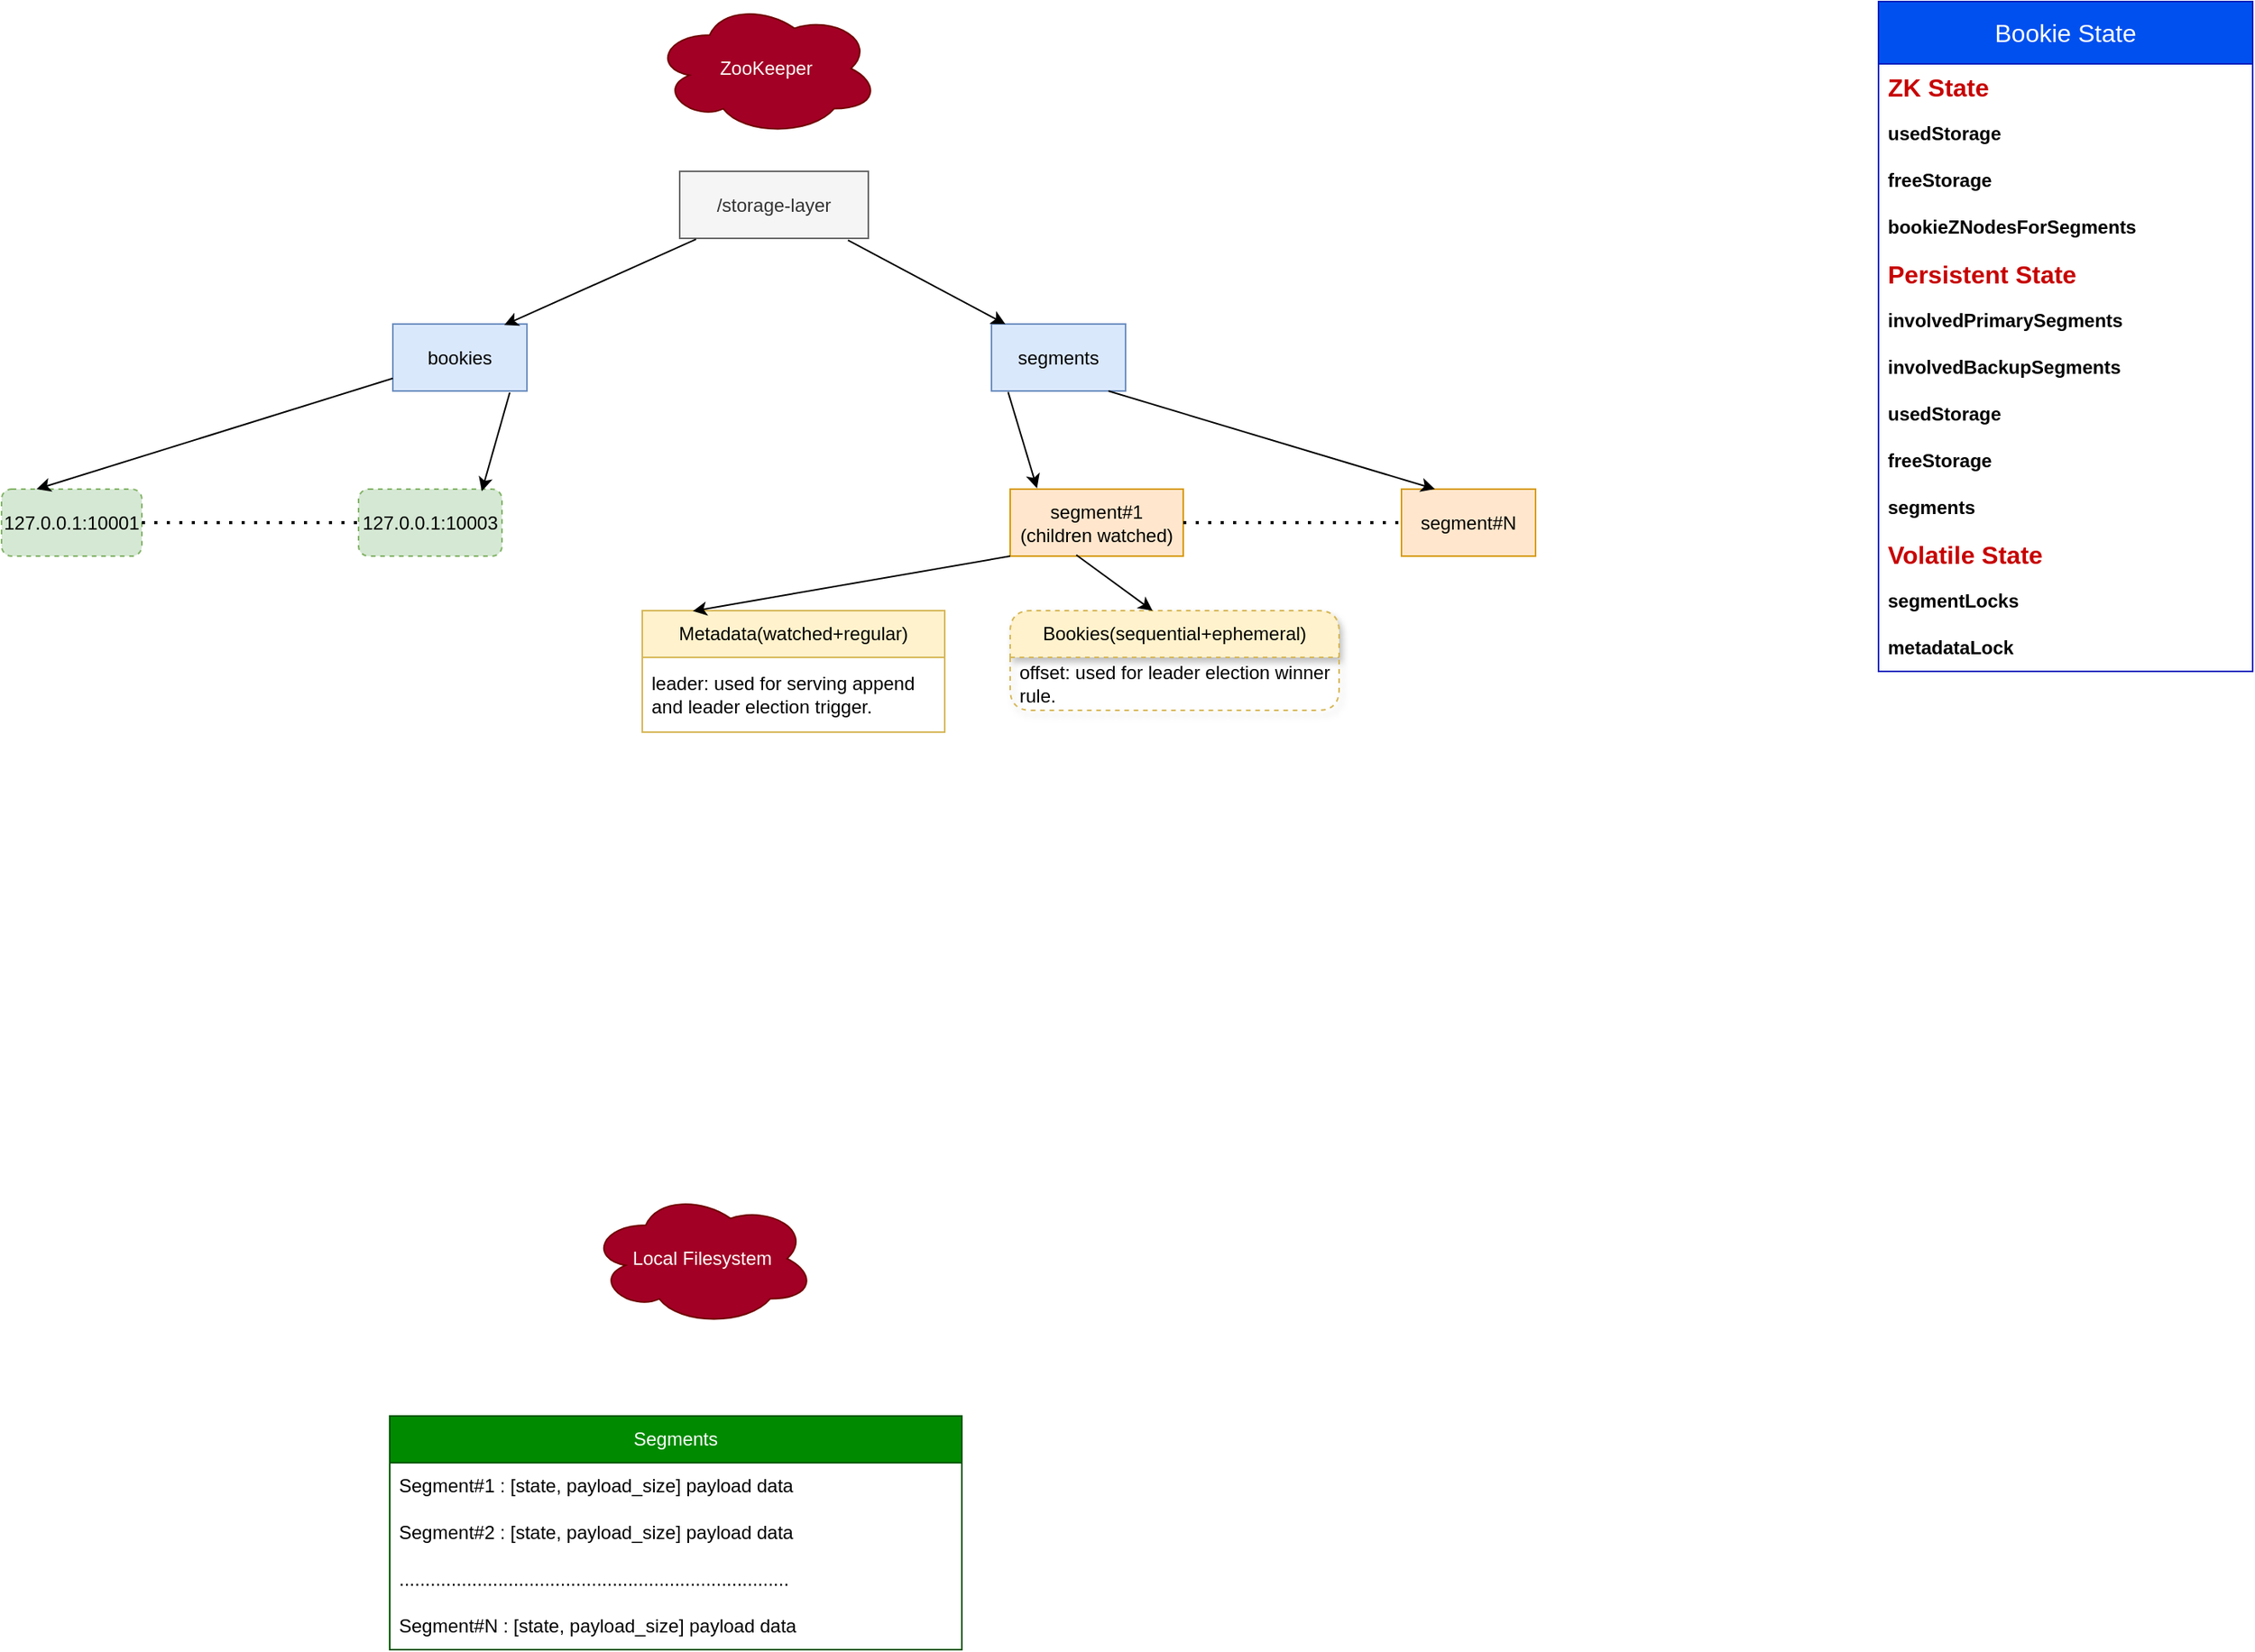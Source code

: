<mxfile version="22.1.18" type="device" pages="4">
  <diagram name="Data model" id="uVFDdQr_WbjRN2Vgt4Rq">
    <mxGraphModel dx="1221" dy="1698" grid="0" gridSize="10" guides="1" tooltips="1" connect="1" arrows="1" fold="1" page="1" pageScale="1" pageWidth="1169" pageHeight="827" math="0" shadow="0">
      <root>
        <mxCell id="0" />
        <mxCell id="1" parent="0" />
        <mxCell id="9KqP5izkzICnF01OYOkt-88" value="ZooKeeper" style="ellipse;shape=cloud;whiteSpace=wrap;html=1;fillColor=#a20025;fontColor=#ffffff;strokeColor=#6F0000;" parent="1" vertex="1">
          <mxGeometry x="498" y="-751" width="145" height="86" as="geometry" />
        </mxCell>
        <mxCell id="9KqP5izkzICnF01OYOkt-89" value="/storage-layer" style="rounded=0;whiteSpace=wrap;html=1;fillColor=#f5f5f5;fontColor=#333333;strokeColor=#666666;" parent="1" vertex="1">
          <mxGeometry x="515" y="-642" width="121" height="43" as="geometry" />
        </mxCell>
        <mxCell id="9KqP5izkzICnF01OYOkt-90" value="bookies" style="rounded=0;whiteSpace=wrap;html=1;fillColor=#dae8fc;strokeColor=#6c8ebf;" parent="1" vertex="1">
          <mxGeometry x="331" y="-544" width="86" height="43" as="geometry" />
        </mxCell>
        <mxCell id="9KqP5izkzICnF01OYOkt-91" value="segments" style="rounded=0;whiteSpace=wrap;html=1;fillColor=#dae8fc;strokeColor=#6c8ebf;" parent="1" vertex="1">
          <mxGeometry x="715" y="-544" width="86" height="43" as="geometry" />
        </mxCell>
        <mxCell id="9KqP5izkzICnF01OYOkt-92" value="" style="endArrow=classic;html=1;rounded=0;entryX=0.831;entryY=0.016;entryDx=0;entryDy=0;entryPerimeter=0;exitX=0.087;exitY=1.014;exitDx=0;exitDy=0;exitPerimeter=0;" parent="1" source="9KqP5izkzICnF01OYOkt-89" target="9KqP5izkzICnF01OYOkt-90" edge="1">
          <mxGeometry width="50" height="50" relative="1" as="geometry">
            <mxPoint x="523" y="-597" as="sourcePoint" />
            <mxPoint x="573" y="-647" as="targetPoint" />
          </mxGeometry>
        </mxCell>
        <mxCell id="9KqP5izkzICnF01OYOkt-93" value="" style="endArrow=classic;html=1;rounded=0;exitX=0.892;exitY=1.028;exitDx=0;exitDy=0;exitPerimeter=0;entryX=0.104;entryY=0.002;entryDx=0;entryDy=0;entryPerimeter=0;" parent="1" source="9KqP5izkzICnF01OYOkt-89" target="9KqP5izkzICnF01OYOkt-91" edge="1">
          <mxGeometry width="50" height="50" relative="1" as="geometry">
            <mxPoint x="594" y="-556" as="sourcePoint" />
            <mxPoint x="644" y="-606" as="targetPoint" />
          </mxGeometry>
        </mxCell>
        <mxCell id="9KqP5izkzICnF01OYOkt-94" value="127.0.0.1:10001" style="rounded=1;whiteSpace=wrap;html=1;fillColor=#d5e8d4;strokeColor=#82b366;dashed=1;" parent="1" vertex="1">
          <mxGeometry x="80" y="-438" width="90" height="43" as="geometry" />
        </mxCell>
        <mxCell id="9KqP5izkzICnF01OYOkt-95" value="" style="endArrow=classic;html=1;rounded=0;entryX=0.25;entryY=0;entryDx=0;entryDy=0;" parent="1" source="9KqP5izkzICnF01OYOkt-90" target="9KqP5izkzICnF01OYOkt-94" edge="1">
          <mxGeometry width="50" height="50" relative="1" as="geometry">
            <mxPoint x="350" y="-499" as="sourcePoint" />
            <mxPoint x="400" y="-549" as="targetPoint" />
          </mxGeometry>
        </mxCell>
        <mxCell id="9KqP5izkzICnF01OYOkt-96" value="127.0.0.1:10003" style="rounded=1;whiteSpace=wrap;html=1;fillColor=#d5e8d4;strokeColor=#82b366;dashed=1;" parent="1" vertex="1">
          <mxGeometry x="309" y="-438" width="92" height="43" as="geometry" />
        </mxCell>
        <mxCell id="9KqP5izkzICnF01OYOkt-97" value="" style="endArrow=classic;html=1;rounded=0;entryX=0.859;entryY=0.031;entryDx=0;entryDy=0;entryPerimeter=0;exitX=0.872;exitY=1.023;exitDx=0;exitDy=0;exitPerimeter=0;" parent="1" source="9KqP5izkzICnF01OYOkt-90" target="9KqP5izkzICnF01OYOkt-96" edge="1">
          <mxGeometry width="50" height="50" relative="1" as="geometry">
            <mxPoint x="427" y="-494" as="sourcePoint" />
            <mxPoint x="477" y="-544" as="targetPoint" />
          </mxGeometry>
        </mxCell>
        <mxCell id="9KqP5izkzICnF01OYOkt-98" value="" style="endArrow=none;dashed=1;html=1;dashPattern=1 3;strokeWidth=2;rounded=0;entryX=0;entryY=0.5;entryDx=0;entryDy=0;exitX=1;exitY=0.5;exitDx=0;exitDy=0;" parent="1" source="9KqP5izkzICnF01OYOkt-94" target="9KqP5izkzICnF01OYOkt-96" edge="1">
          <mxGeometry width="50" height="50" relative="1" as="geometry">
            <mxPoint x="313" y="-422" as="sourcePoint" />
            <mxPoint x="334" y="-466" as="targetPoint" />
          </mxGeometry>
        </mxCell>
        <mxCell id="oNZXzhCJWAnrHKQniJvi-1" value="segment#1&lt;br&gt;(children watched)" style="rounded=0;whiteSpace=wrap;html=1;fillColor=#ffe6cc;strokeColor=#d79b00;" parent="1" vertex="1">
          <mxGeometry x="727" y="-438" width="111" height="43" as="geometry" />
        </mxCell>
        <mxCell id="oNZXzhCJWAnrHKQniJvi-2" value="" style="endArrow=classic;html=1;rounded=0;entryX=0.155;entryY=-0.013;entryDx=0;entryDy=0;entryPerimeter=0;exitX=0.124;exitY=1.016;exitDx=0;exitDy=0;exitPerimeter=0;" parent="1" source="9KqP5izkzICnF01OYOkt-91" target="oNZXzhCJWAnrHKQniJvi-1" edge="1">
          <mxGeometry width="50" height="50" relative="1" as="geometry">
            <mxPoint x="667" y="-365" as="sourcePoint" />
            <mxPoint x="717" y="-415" as="targetPoint" />
          </mxGeometry>
        </mxCell>
        <mxCell id="oNZXzhCJWAnrHKQniJvi-3" value="segment#N" style="rounded=0;whiteSpace=wrap;html=1;fillColor=#ffe6cc;strokeColor=#d79b00;" parent="1" vertex="1">
          <mxGeometry x="978" y="-438" width="86" height="43" as="geometry" />
        </mxCell>
        <mxCell id="oNZXzhCJWAnrHKQniJvi-4" value="" style="endArrow=classic;html=1;rounded=0;entryX=0.25;entryY=0;entryDx=0;entryDy=0;exitX=0.872;exitY=1;exitDx=0;exitDy=0;exitPerimeter=0;" parent="1" source="9KqP5izkzICnF01OYOkt-91" target="oNZXzhCJWAnrHKQniJvi-3" edge="1">
          <mxGeometry width="50" height="50" relative="1" as="geometry">
            <mxPoint x="782" y="-490" as="sourcePoint" />
            <mxPoint x="750" y="-429" as="targetPoint" />
          </mxGeometry>
        </mxCell>
        <mxCell id="oNZXzhCJWAnrHKQniJvi-7" value="" style="endArrow=none;dashed=1;html=1;dashPattern=1 3;strokeWidth=2;rounded=0;entryX=0;entryY=0.5;entryDx=0;entryDy=0;exitX=1;exitY=0.5;exitDx=0;exitDy=0;" parent="1" source="oNZXzhCJWAnrHKQniJvi-1" target="oNZXzhCJWAnrHKQniJvi-3" edge="1">
          <mxGeometry width="50" height="50" relative="1" as="geometry">
            <mxPoint x="863" y="-403" as="sourcePoint" />
            <mxPoint x="913" y="-453" as="targetPoint" />
          </mxGeometry>
        </mxCell>
        <mxCell id="-jLr1k_K2wEaoerx-H1T-16" value="Metadata(watched+regular)" style="swimlane;fontStyle=0;childLayout=stackLayout;horizontal=1;startSize=30;horizontalStack=0;resizeParent=1;resizeParentMax=0;resizeLast=0;collapsible=1;marginBottom=0;whiteSpace=wrap;html=1;fillColor=#fff2cc;strokeColor=#d6b656;" parent="1" vertex="1">
          <mxGeometry x="491" y="-360" width="194" height="78" as="geometry" />
        </mxCell>
        <mxCell id="-jLr1k_K2wEaoerx-H1T-18" value="leader: used for serving append and leader election trigger." style="text;strokeColor=none;fillColor=none;align=left;verticalAlign=middle;spacingLeft=4;spacingRight=4;overflow=hidden;points=[[0,0.5],[1,0.5]];portConstraint=eastwest;rotatable=0;whiteSpace=wrap;html=1;" parent="-jLr1k_K2wEaoerx-H1T-16" vertex="1">
          <mxGeometry y="30" width="194" height="48" as="geometry" />
        </mxCell>
        <mxCell id="-jLr1k_K2wEaoerx-H1T-20" value="" style="endArrow=classic;html=1;rounded=0;entryX=0.167;entryY=0.004;entryDx=0;entryDy=0;entryPerimeter=0;exitX=0;exitY=1;exitDx=0;exitDy=0;" parent="1" source="oNZXzhCJWAnrHKQniJvi-1" target="-jLr1k_K2wEaoerx-H1T-16" edge="1">
          <mxGeometry width="50" height="50" relative="1" as="geometry">
            <mxPoint x="786" y="-413" as="sourcePoint" />
            <mxPoint x="836" y="-463" as="targetPoint" />
          </mxGeometry>
        </mxCell>
        <mxCell id="-jLr1k_K2wEaoerx-H1T-21" value="Bookies(sequential+ephemeral)" style="swimlane;fontStyle=0;childLayout=stackLayout;horizontal=1;startSize=30;horizontalStack=0;resizeParent=1;resizeParentMax=0;resizeLast=0;collapsible=1;marginBottom=0;whiteSpace=wrap;html=1;fillColor=#fff2cc;strokeColor=#d6b656;rounded=1;glass=0;shadow=1;dashed=1;" parent="1" vertex="1">
          <mxGeometry x="727" y="-360" width="211" height="64" as="geometry" />
        </mxCell>
        <mxCell id="-jLr1k_K2wEaoerx-H1T-22" value="offset: used for leader election winner rule." style="text;strokeColor=none;fillColor=none;align=left;verticalAlign=middle;spacingLeft=4;spacingRight=4;overflow=hidden;points=[[0,0.5],[1,0.5]];portConstraint=eastwest;rotatable=0;whiteSpace=wrap;html=1;" parent="-jLr1k_K2wEaoerx-H1T-21" vertex="1">
          <mxGeometry y="30" width="211" height="34" as="geometry" />
        </mxCell>
        <mxCell id="-jLr1k_K2wEaoerx-H1T-24" value="" style="endArrow=classic;html=1;rounded=0;exitX=0.382;exitY=0.982;exitDx=0;exitDy=0;exitPerimeter=0;entryX=0.433;entryY=0.001;entryDx=0;entryDy=0;entryPerimeter=0;" parent="1" source="oNZXzhCJWAnrHKQniJvi-1" target="-jLr1k_K2wEaoerx-H1T-21" edge="1">
          <mxGeometry width="50" height="50" relative="1" as="geometry">
            <mxPoint x="799" y="-387" as="sourcePoint" />
            <mxPoint x="849" y="-437" as="targetPoint" />
          </mxGeometry>
        </mxCell>
        <mxCell id="cBFRvptxgo-iIyAFb1v--16" value="Local Filesystem" style="ellipse;shape=cloud;whiteSpace=wrap;html=1;fillColor=#a20025;fontColor=#ffffff;strokeColor=#6F0000;" parent="1" vertex="1">
          <mxGeometry x="457" y="13" width="145" height="86" as="geometry" />
        </mxCell>
        <mxCell id="cBFRvptxgo-iIyAFb1v--18" value="Segments" style="swimlane;fontStyle=0;childLayout=stackLayout;horizontal=1;startSize=30;horizontalStack=0;resizeParent=1;resizeParentMax=0;resizeLast=0;collapsible=1;marginBottom=0;whiteSpace=wrap;html=1;fillColor=#008a00;fontColor=#ffffff;strokeColor=#005700;" parent="1" vertex="1">
          <mxGeometry x="329" y="157" width="367" height="150" as="geometry" />
        </mxCell>
        <mxCell id="cBFRvptxgo-iIyAFb1v--19" value="Segment#1 : [state, payload_size] payload data" style="text;strokeColor=none;fillColor=none;align=left;verticalAlign=middle;spacingLeft=4;spacingRight=4;overflow=hidden;points=[[0,0.5],[1,0.5]];portConstraint=eastwest;rotatable=0;whiteSpace=wrap;html=1;" parent="cBFRvptxgo-iIyAFb1v--18" vertex="1">
          <mxGeometry y="30" width="367" height="30" as="geometry" />
        </mxCell>
        <mxCell id="cBFRvptxgo-iIyAFb1v--22" value="Segment#2 : [state, payload_size] payload data" style="text;strokeColor=none;fillColor=none;align=left;verticalAlign=middle;spacingLeft=4;spacingRight=4;overflow=hidden;points=[[0,0.5],[1,0.5]];portConstraint=eastwest;rotatable=0;whiteSpace=wrap;html=1;" parent="cBFRvptxgo-iIyAFb1v--18" vertex="1">
          <mxGeometry y="60" width="367" height="30" as="geometry" />
        </mxCell>
        <mxCell id="cBFRvptxgo-iIyAFb1v--24" value="..........................................................................." style="text;strokeColor=none;fillColor=none;align=left;verticalAlign=middle;spacingLeft=4;spacingRight=4;overflow=hidden;points=[[0,0.5],[1,0.5]];portConstraint=eastwest;rotatable=0;whiteSpace=wrap;html=1;" parent="cBFRvptxgo-iIyAFb1v--18" vertex="1">
          <mxGeometry y="90" width="367" height="30" as="geometry" />
        </mxCell>
        <mxCell id="cBFRvptxgo-iIyAFb1v--23" value="Segment#N : [state, payload_size] payload data" style="text;strokeColor=none;fillColor=none;align=left;verticalAlign=middle;spacingLeft=4;spacingRight=4;overflow=hidden;points=[[0,0.5],[1,0.5]];portConstraint=eastwest;rotatable=0;whiteSpace=wrap;html=1;" parent="cBFRvptxgo-iIyAFb1v--18" vertex="1">
          <mxGeometry y="120" width="367" height="30" as="geometry" />
        </mxCell>
        <mxCell id="kdfMA9JSQNeS2dC5fkyk-1" value="Bookie State" style="swimlane;fontStyle=0;childLayout=stackLayout;horizontal=1;startSize=40;horizontalStack=0;resizeParent=1;resizeParentMax=0;resizeLast=0;collapsible=1;marginBottom=0;whiteSpace=wrap;html=1;fontSize=16;fillColor=#0050ef;fontColor=#ffffff;strokeColor=#001DBC;" parent="1" vertex="1">
          <mxGeometry x="1284" y="-751" width="240" height="430" as="geometry" />
        </mxCell>
        <mxCell id="kdfMA9JSQNeS2dC5fkyk-2" value="ZK State" style="text;strokeColor=none;fillColor=none;align=left;verticalAlign=middle;spacingLeft=4;spacingRight=4;overflow=hidden;points=[[0,0.5],[1,0.5]];portConstraint=eastwest;rotatable=0;whiteSpace=wrap;html=1;fontSize=16;fontColor=#C70000;fontStyle=1" parent="kdfMA9JSQNeS2dC5fkyk-1" vertex="1">
          <mxGeometry y="40" width="240" height="30" as="geometry" />
        </mxCell>
        <mxCell id="kdfMA9JSQNeS2dC5fkyk-3" value="&lt;b&gt;usedStorage&lt;/b&gt;" style="text;strokeColor=none;fillColor=none;align=left;verticalAlign=middle;spacingLeft=4;spacingRight=4;overflow=hidden;points=[[0,0.5],[1,0.5]];portConstraint=eastwest;rotatable=0;whiteSpace=wrap;html=1;" parent="kdfMA9JSQNeS2dC5fkyk-1" vertex="1">
          <mxGeometry y="70" width="240" height="30" as="geometry" />
        </mxCell>
        <mxCell id="kdfMA9JSQNeS2dC5fkyk-4" value="&lt;b&gt;freeStorage&lt;/b&gt;" style="text;strokeColor=none;fillColor=none;align=left;verticalAlign=middle;spacingLeft=4;spacingRight=4;overflow=hidden;points=[[0,0.5],[1,0.5]];portConstraint=eastwest;rotatable=0;whiteSpace=wrap;html=1;" parent="kdfMA9JSQNeS2dC5fkyk-1" vertex="1">
          <mxGeometry y="100" width="240" height="30" as="geometry" />
        </mxCell>
        <mxCell id="kdfMA9JSQNeS2dC5fkyk-5" value="&lt;b&gt;bookieZNodesForSegments&lt;/b&gt;" style="text;strokeColor=none;fillColor=none;align=left;verticalAlign=middle;spacingLeft=4;spacingRight=4;overflow=hidden;points=[[0,0.5],[1,0.5]];portConstraint=eastwest;rotatable=0;whiteSpace=wrap;html=1;" parent="kdfMA9JSQNeS2dC5fkyk-1" vertex="1">
          <mxGeometry y="130" width="240" height="30" as="geometry" />
        </mxCell>
        <mxCell id="kdfMA9JSQNeS2dC5fkyk-6" value="Persistent State" style="text;strokeColor=none;fillColor=none;align=left;verticalAlign=middle;spacingLeft=4;spacingRight=4;overflow=hidden;points=[[0,0.5],[1,0.5]];portConstraint=eastwest;rotatable=0;whiteSpace=wrap;html=1;fontSize=16;fontColor=#C70000;fontStyle=1" parent="kdfMA9JSQNeS2dC5fkyk-1" vertex="1">
          <mxGeometry y="160" width="240" height="30" as="geometry" />
        </mxCell>
        <mxCell id="kdfMA9JSQNeS2dC5fkyk-7" value="&lt;b&gt;involvedPrimarySegments&lt;/b&gt;" style="text;strokeColor=none;fillColor=none;align=left;verticalAlign=middle;spacingLeft=4;spacingRight=4;overflow=hidden;points=[[0,0.5],[1,0.5]];portConstraint=eastwest;rotatable=0;whiteSpace=wrap;html=1;" parent="kdfMA9JSQNeS2dC5fkyk-1" vertex="1">
          <mxGeometry y="190" width="240" height="30" as="geometry" />
        </mxCell>
        <mxCell id="kdfMA9JSQNeS2dC5fkyk-8" value="&lt;b&gt;involvedBackupSegments&lt;/b&gt;" style="text;strokeColor=none;fillColor=none;align=left;verticalAlign=middle;spacingLeft=4;spacingRight=4;overflow=hidden;points=[[0,0.5],[1,0.5]];portConstraint=eastwest;rotatable=0;whiteSpace=wrap;html=1;" parent="kdfMA9JSQNeS2dC5fkyk-1" vertex="1">
          <mxGeometry y="220" width="240" height="30" as="geometry" />
        </mxCell>
        <mxCell id="kdfMA9JSQNeS2dC5fkyk-9" value="&lt;b&gt;usedStorage&lt;/b&gt;" style="text;strokeColor=none;fillColor=none;align=left;verticalAlign=middle;spacingLeft=4;spacingRight=4;overflow=hidden;points=[[0,0.5],[1,0.5]];portConstraint=eastwest;rotatable=0;whiteSpace=wrap;html=1;" parent="kdfMA9JSQNeS2dC5fkyk-1" vertex="1">
          <mxGeometry y="250" width="240" height="30" as="geometry" />
        </mxCell>
        <mxCell id="kdfMA9JSQNeS2dC5fkyk-10" value="&lt;b&gt;freeStorage&lt;/b&gt;" style="text;strokeColor=none;fillColor=none;align=left;verticalAlign=middle;spacingLeft=4;spacingRight=4;overflow=hidden;points=[[0,0.5],[1,0.5]];portConstraint=eastwest;rotatable=0;whiteSpace=wrap;html=1;" parent="kdfMA9JSQNeS2dC5fkyk-1" vertex="1">
          <mxGeometry y="280" width="240" height="30" as="geometry" />
        </mxCell>
        <mxCell id="kdfMA9JSQNeS2dC5fkyk-11" value="&lt;b&gt;segments&lt;/b&gt;" style="text;strokeColor=none;fillColor=none;align=left;verticalAlign=middle;spacingLeft=4;spacingRight=4;overflow=hidden;points=[[0,0.5],[1,0.5]];portConstraint=eastwest;rotatable=0;whiteSpace=wrap;html=1;" parent="kdfMA9JSQNeS2dC5fkyk-1" vertex="1">
          <mxGeometry y="310" width="240" height="30" as="geometry" />
        </mxCell>
        <mxCell id="r--tuklwlrqZxztF19f_-1" value="Volatile State" style="text;strokeColor=none;fillColor=none;align=left;verticalAlign=middle;spacingLeft=4;spacingRight=4;overflow=hidden;points=[[0,0.5],[1,0.5]];portConstraint=eastwest;rotatable=0;whiteSpace=wrap;html=1;fontSize=16;fontColor=#C70000;fontStyle=1" parent="kdfMA9JSQNeS2dC5fkyk-1" vertex="1">
          <mxGeometry y="340" width="240" height="30" as="geometry" />
        </mxCell>
        <mxCell id="r--tuklwlrqZxztF19f_-3" value="&lt;b&gt;segmentLocks&lt;/b&gt;" style="text;strokeColor=none;fillColor=none;align=left;verticalAlign=middle;spacingLeft=4;spacingRight=4;overflow=hidden;points=[[0,0.5],[1,0.5]];portConstraint=eastwest;rotatable=0;whiteSpace=wrap;html=1;" parent="kdfMA9JSQNeS2dC5fkyk-1" vertex="1">
          <mxGeometry y="370" width="240" height="30" as="geometry" />
        </mxCell>
        <mxCell id="r--tuklwlrqZxztF19f_-4" value="&lt;b&gt;metadataLock&lt;/b&gt;" style="text;strokeColor=none;fillColor=none;align=left;verticalAlign=middle;spacingLeft=4;spacingRight=4;overflow=hidden;points=[[0,0.5],[1,0.5]];portConstraint=eastwest;rotatable=0;whiteSpace=wrap;html=1;" parent="kdfMA9JSQNeS2dC5fkyk-1" vertex="1">
          <mxGeometry y="400" width="240" height="30" as="geometry" />
        </mxCell>
      </root>
    </mxGraphModel>
  </diagram>
  <diagram id="VJXHTvjeIrH-QuOR8LL8" name="Spec">
    <mxGraphModel dx="1285" dy="917" grid="0" gridSize="10" guides="1" tooltips="1" connect="1" arrows="1" fold="1" page="1" pageScale="1" pageWidth="1169" pageHeight="827" math="0" shadow="0">
      <root>
        <mxCell id="0" />
        <mxCell id="1" parent="0" />
        <mxCell id="CgTQPgQeJVzxc54Ci74p-1" value="CreatePrimarySegment" style="shape=process;whiteSpace=wrap;html=1;backgroundOutline=1;fontSize=16;" parent="1" vertex="1">
          <mxGeometry x="480" y="80" width="240" height="80" as="geometry" />
        </mxCell>
        <mxCell id="CgTQPgQeJVzxc54Ci74p-2" value="Bookie#1" style="rounded=0;whiteSpace=wrap;html=1;" parent="1" vertex="1">
          <mxGeometry x="320" y="200" width="80" height="40" as="geometry" />
        </mxCell>
        <mxCell id="CgTQPgQeJVzxc54Ci74p-3" value="Bookie#2" style="rounded=0;whiteSpace=wrap;html=1;" parent="1" vertex="1">
          <mxGeometry x="560" y="200" width="80" height="40" as="geometry" />
        </mxCell>
        <mxCell id="CgTQPgQeJVzxc54Ci74p-4" value="Bookie#3" style="rounded=0;whiteSpace=wrap;html=1;" parent="1" vertex="1">
          <mxGeometry x="800" y="200" width="80" height="40" as="geometry" />
        </mxCell>
        <mxCell id="CgTQPgQeJVzxc54Ci74p-5" value="" style="endArrow=none;dashed=1;html=1;rounded=0;" parent="1" target="CgTQPgQeJVzxc54Ci74p-2" edge="1">
          <mxGeometry width="50" height="50" relative="1" as="geometry">
            <mxPoint x="360" y="720" as="sourcePoint" />
            <mxPoint x="360" y="240" as="targetPoint" />
          </mxGeometry>
        </mxCell>
        <mxCell id="CgTQPgQeJVzxc54Ci74p-6" value="" style="endArrow=none;dashed=1;html=1;rounded=0;" parent="1" target="CgTQPgQeJVzxc54Ci74p-3" edge="1">
          <mxGeometry width="50" height="50" relative="1" as="geometry">
            <mxPoint x="600" y="720" as="sourcePoint" />
            <mxPoint x="599.64" y="240" as="targetPoint" />
          </mxGeometry>
        </mxCell>
        <mxCell id="CgTQPgQeJVzxc54Ci74p-7" value="" style="endArrow=none;dashed=1;html=1;rounded=0;" parent="1" target="CgTQPgQeJVzxc54Ci74p-4" edge="1">
          <mxGeometry width="50" height="50" relative="1" as="geometry">
            <mxPoint x="840" y="720" as="sourcePoint" />
            <mxPoint x="839.64" y="240" as="targetPoint" />
          </mxGeometry>
        </mxCell>
        <mxCell id="CgTQPgQeJVzxc54Ci74p-16" value="" style="endArrow=classic;html=1;rounded=0;" parent="1" edge="1">
          <mxGeometry width="50" height="50" relative="1" as="geometry">
            <mxPoint x="370" y="520" as="sourcePoint" />
            <mxPoint x="590" y="520" as="targetPoint" />
          </mxGeometry>
        </mxCell>
        <mxCell id="CgTQPgQeJVzxc54Ci74p-17" value="CreateBackup and monitor" style="text;html=1;strokeColor=none;fillColor=none;align=center;verticalAlign=middle;whiteSpace=wrap;rounded=0;" parent="1" vertex="1">
          <mxGeometry x="400" y="480" width="160" height="30" as="geometry" />
        </mxCell>
        <mxCell id="CgTQPgQeJVzxc54Ci74p-19" value="" style="endArrow=classic;html=1;rounded=0;" parent="1" edge="1">
          <mxGeometry width="50" height="50" relative="1" as="geometry">
            <mxPoint x="610" y="560" as="sourcePoint" />
            <mxPoint x="830" y="560" as="targetPoint" />
          </mxGeometry>
        </mxCell>
        <mxCell id="CgTQPgQeJVzxc54Ci74p-20" value="" style="endArrow=classic;html=1;rounded=0;" parent="1" edge="1">
          <mxGeometry width="50" height="50" relative="1" as="geometry">
            <mxPoint x="590" y="600" as="sourcePoint" />
            <mxPoint x="370" y="600" as="targetPoint" />
          </mxGeometry>
        </mxCell>
        <mxCell id="CgTQPgQeJVzxc54Ci74p-21" value="OK" style="text;html=1;strokeColor=none;fillColor=none;align=center;verticalAlign=middle;whiteSpace=wrap;rounded=0;" parent="1" vertex="1">
          <mxGeometry x="400" y="560" width="160" height="30" as="geometry" />
        </mxCell>
        <mxCell id="CgTQPgQeJVzxc54Ci74p-22" value="" style="endArrow=classic;html=1;rounded=0;" parent="1" edge="1">
          <mxGeometry width="50" height="50" relative="1" as="geometry">
            <mxPoint x="830" y="640" as="sourcePoint" />
            <mxPoint x="370" y="640" as="targetPoint" />
          </mxGeometry>
        </mxCell>
        <mxCell id="CgTQPgQeJVzxc54Ci74p-23" value="OK" style="text;html=1;strokeColor=none;fillColor=none;align=center;verticalAlign=middle;whiteSpace=wrap;rounded=0;" parent="1" vertex="1">
          <mxGeometry x="640" y="600" width="160" height="30" as="geometry" />
        </mxCell>
        <mxCell id="CgTQPgQeJVzxc54Ci74p-24" value="" style="shape=flexArrow;endArrow=classic;html=1;rounded=0;" parent="1" edge="1">
          <mxGeometry width="50" height="50" relative="1" as="geometry">
            <mxPoint x="350" y="479.23" as="sourcePoint" />
            <mxPoint x="290" y="479.23" as="targetPoint" />
          </mxGeometry>
        </mxCell>
        <mxCell id="CgTQPgQeJVzxc54Ci74p-29" value="Process" style="swimlane;fontStyle=0;childLayout=stackLayout;horizontal=1;startSize=30;horizontalStack=0;resizeParent=1;resizeParentMax=0;resizeLast=0;collapsible=1;marginBottom=0;whiteSpace=wrap;html=1;" parent="1" vertex="1">
          <mxGeometry x="80" y="440" width="200" height="170" as="geometry" />
        </mxCell>
        <mxCell id="CgTQPgQeJVzxc54Ci74p-30" value="-&amp;gt; createSegment on fs." style="text;strokeColor=none;fillColor=none;align=left;verticalAlign=middle;spacingLeft=4;spacingRight=4;overflow=hidden;points=[[0,0.5],[1,0.5]];portConstraint=eastwest;rotatable=0;whiteSpace=wrap;html=1;" parent="CgTQPgQeJVzxc54Ci74p-29" vertex="1">
          <mxGeometry y="30" width="200" height="30" as="geometry" />
        </mxCell>
        <mxCell id="CgTQPgQeJVzxc54Ci74p-31" value="-&amp;gt; create segment on zk(metadata is initialized and this bookie) with TTL" style="text;strokeColor=none;fillColor=none;align=left;verticalAlign=middle;spacingLeft=4;spacingRight=4;overflow=hidden;points=[[0,0.5],[1,0.5]];portConstraint=eastwest;rotatable=0;whiteSpace=wrap;html=1;" parent="CgTQPgQeJVzxc54Ci74p-29" vertex="1">
          <mxGeometry y="60" width="200" height="50" as="geometry" />
        </mxCell>
        <mxCell id="S1WYBmKWQvCnVxeHSvn0-3" value="-&amp;gt; update my resource usage." style="text;html=1;strokeColor=none;fillColor=none;align=left;verticalAlign=middle;whiteSpace=wrap;rounded=0;" parent="CgTQPgQeJVzxc54Ci74p-29" vertex="1">
          <mxGeometry y="110" width="200" height="30" as="geometry" />
        </mxCell>
        <mxCell id="CgTQPgQeJVzxc54Ci74p-32" value="If timeout, bookie selects another batch of peers." style="text;strokeColor=none;fillColor=none;align=left;verticalAlign=middle;spacingLeft=4;spacingRight=4;overflow=hidden;points=[[0,0.5],[1,0.5]];portConstraint=eastwest;rotatable=0;whiteSpace=wrap;html=1;" parent="CgTQPgQeJVzxc54Ci74p-29" vertex="1">
          <mxGeometry y="140" width="200" height="30" as="geometry" />
        </mxCell>
        <mxCell id="CgTQPgQeJVzxc54Ci74p-34" value="" style="shape=flexArrow;endArrow=classic;html=1;rounded=0;" parent="1" edge="1">
          <mxGeometry width="50" height="50" relative="1" as="geometry">
            <mxPoint x="600" y="520" as="sourcePoint" />
            <mxPoint x="950" y="520" as="targetPoint" />
          </mxGeometry>
        </mxCell>
        <mxCell id="CgTQPgQeJVzxc54Ci74p-35" value="" style="shape=flexArrow;endArrow=classic;html=1;rounded=0;" parent="1" edge="1">
          <mxGeometry width="50" height="50" relative="1" as="geometry">
            <mxPoint x="850" y="560" as="sourcePoint" />
            <mxPoint x="950" y="560" as="targetPoint" />
          </mxGeometry>
        </mxCell>
        <mxCell id="CgTQPgQeJVzxc54Ci74p-37" value="Response" style="swimlane;fontStyle=0;childLayout=stackLayout;horizontal=1;startSize=40;horizontalStack=0;resizeParent=1;resizeParentMax=0;resizeLast=0;collapsible=1;marginBottom=0;whiteSpace=wrap;html=1;" parent="1" vertex="1">
          <mxGeometry x="960" y="480" width="200" height="160" as="geometry" />
        </mxCell>
        <mxCell id="CgTQPgQeJVzxc54Ci74p-39" value="-&amp;gt; create segment on local" style="text;strokeColor=none;fillColor=none;align=left;verticalAlign=middle;spacingLeft=4;spacingRight=4;overflow=hidden;points=[[0,0.5],[1,0.5]];portConstraint=eastwest;rotatable=0;whiteSpace=wrap;html=1;" parent="CgTQPgQeJVzxc54Ci74p-37" vertex="1">
          <mxGeometry y="40" width="200" height="30" as="geometry" />
        </mxCell>
        <mxCell id="CgTQPgQeJVzxc54Ci74p-40" value="-&amp;gt; monitor leader on zk." style="text;strokeColor=none;fillColor=none;align=left;verticalAlign=middle;spacingLeft=4;spacingRight=4;overflow=hidden;points=[[0,0.5],[1,0.5]];portConstraint=eastwest;rotatable=0;whiteSpace=wrap;html=1;" parent="CgTQPgQeJVzxc54Ci74p-37" vertex="1">
          <mxGeometry y="70" width="200" height="30" as="geometry" />
        </mxCell>
        <mxCell id="S1WYBmKWQvCnVxeHSvn0-1" value="-&amp;gt; craete bookie znode for this segment" style="text;strokeColor=none;fillColor=none;align=left;verticalAlign=middle;spacingLeft=4;spacingRight=4;overflow=hidden;points=[[0,0.5],[1,0.5]];portConstraint=eastwest;rotatable=0;whiteSpace=wrap;html=1;" parent="CgTQPgQeJVzxc54Ci74p-37" vertex="1">
          <mxGeometry y="100" width="200" height="30" as="geometry" />
        </mxCell>
        <mxCell id="S1WYBmKWQvCnVxeHSvn0-2" value="-&amp;gt; update my resource usage." style="text;strokeColor=none;fillColor=none;align=left;verticalAlign=middle;spacingLeft=4;spacingRight=4;overflow=hidden;points=[[0,0.5],[1,0.5]];portConstraint=eastwest;rotatable=0;whiteSpace=wrap;html=1;" parent="CgTQPgQeJVzxc54Ci74p-37" vertex="1">
          <mxGeometry y="130" width="200" height="30" as="geometry" />
        </mxCell>
        <mxCell id="CgTQPgQeJVzxc54Ci74p-46" value="ZK" style="ellipse;shape=cloud;whiteSpace=wrap;html=1;" parent="1" vertex="1">
          <mxGeometry y="160" width="120" height="80" as="geometry" />
        </mxCell>
        <mxCell id="CgTQPgQeJVzxc54Ci74p-48" value="" style="endArrow=classic;html=1;rounded=0;" parent="1" edge="1">
          <mxGeometry width="50" height="50" relative="1" as="geometry">
            <mxPoint x="350" y="280" as="sourcePoint" />
            <mxPoint x="70" y="280" as="targetPoint" />
          </mxGeometry>
        </mxCell>
        <mxCell id="CgTQPgQeJVzxc54Ci74p-49" value="lock(bookies)" style="text;html=1;strokeColor=none;fillColor=none;align=center;verticalAlign=middle;whiteSpace=wrap;rounded=0;" parent="1" vertex="1">
          <mxGeometry x="120" y="240" width="160" height="30" as="geometry" />
        </mxCell>
        <mxCell id="CgTQPgQeJVzxc54Ci74p-50" value="" style="endArrow=classic;html=1;rounded=0;" parent="1" edge="1">
          <mxGeometry width="50" height="50" relative="1" as="geometry">
            <mxPoint x="350" y="320" as="sourcePoint" />
            <mxPoint x="70" y="320" as="targetPoint" />
          </mxGeometry>
        </mxCell>
        <mxCell id="CgTQPgQeJVzxc54Ci74p-51" value="Get bookies." style="text;html=1;strokeColor=none;fillColor=none;align=center;verticalAlign=middle;whiteSpace=wrap;rounded=0;" parent="1" vertex="1">
          <mxGeometry x="120" y="280" width="170" height="30" as="geometry" />
        </mxCell>
        <mxCell id="CgTQPgQeJVzxc54Ci74p-52" value="Select&lt;br&gt;followers" style="ellipse;whiteSpace=wrap;html=1;aspect=fixed;" parent="1" vertex="1">
          <mxGeometry x="200" y="340" width="60" height="60" as="geometry" />
        </mxCell>
        <mxCell id="CgTQPgQeJVzxc54Ci74p-53" value="" style="shape=flexArrow;endArrow=classic;html=1;rounded=0;" parent="1" edge="1">
          <mxGeometry width="50" height="50" relative="1" as="geometry">
            <mxPoint x="350" y="369.6" as="sourcePoint" />
            <mxPoint x="270" y="369.6" as="targetPoint" />
            <Array as="points">
              <mxPoint x="310" y="369.6" />
            </Array>
          </mxGeometry>
        </mxCell>
        <mxCell id="CgTQPgQeJVzxc54Ci74p-56" value="CreateBackup and monitor" style="text;html=1;strokeColor=none;fillColor=none;align=center;verticalAlign=middle;whiteSpace=wrap;rounded=0;" parent="1" vertex="1">
          <mxGeometry x="640" y="520" width="160" height="30" as="geometry" />
        </mxCell>
        <mxCell id="sGn5W6_A0-9izMFCZmFT-1" value="" style="endArrow=none;dashed=1;html=1;dashPattern=1 3;strokeWidth=2;rounded=0;" parent="1" edge="1">
          <mxGeometry width="50" height="50" relative="1" as="geometry">
            <mxPoint x="60" y="720" as="sourcePoint" />
            <mxPoint x="60" y="240" as="targetPoint" />
          </mxGeometry>
        </mxCell>
        <mxCell id="sGn5W6_A0-9izMFCZmFT-2" value="" style="endArrow=classic;html=1;rounded=0;" parent="1" edge="1">
          <mxGeometry width="50" height="50" relative="1" as="geometry">
            <mxPoint x="350" y="680" as="sourcePoint" />
            <mxPoint x="70" y="680" as="targetPoint" />
          </mxGeometry>
        </mxCell>
        <mxCell id="sGn5W6_A0-9izMFCZmFT-3" value="unlock(bookies)" style="text;html=1;strokeColor=none;fillColor=none;align=center;verticalAlign=middle;whiteSpace=wrap;rounded=0;" parent="1" vertex="1">
          <mxGeometry x="130" y="640" width="160" height="30" as="geometry" />
        </mxCell>
      </root>
    </mxGraphModel>
  </diagram>
  <diagram id="z12l38MMRD97akz6iag4" name="Interaction">
    <mxGraphModel dx="1221" dy="1271" grid="0" gridSize="10" guides="1" tooltips="1" connect="1" arrows="1" fold="1" page="0" pageScale="1" pageWidth="1169" pageHeight="827" math="0" shadow="0">
      <root>
        <mxCell id="0" />
        <mxCell id="1" parent="0" />
        <mxCell id="ys_8QjG4ccdNFyJPUPaV-3" style="edgeStyle=orthogonalEdgeStyle;rounded=0;orthogonalLoop=1;jettySize=auto;html=1;entryX=0;entryY=0.5;entryDx=0;entryDy=0;" parent="1" source="ys_8QjG4ccdNFyJPUPaV-1" target="ys_8QjG4ccdNFyJPUPaV-2" edge="1">
          <mxGeometry relative="1" as="geometry" />
        </mxCell>
        <mxCell id="ys_8QjG4ccdNFyJPUPaV-5" style="edgeStyle=orthogonalEdgeStyle;rounded=0;orthogonalLoop=1;jettySize=auto;html=1;entryX=0.5;entryY=0;entryDx=0;entryDy=0;" parent="1" source="ys_8QjG4ccdNFyJPUPaV-1" target="ys_8QjG4ccdNFyJPUPaV-4" edge="1">
          <mxGeometry relative="1" as="geometry" />
        </mxCell>
        <mxCell id="ys_8QjG4ccdNFyJPUPaV-8" value="" style="edgeStyle=orthogonalEdgeStyle;rounded=0;orthogonalLoop=1;jettySize=auto;html=1;entryX=1;entryY=0.5;entryDx=0;entryDy=0;shape=arrow;" parent="1" source="ys_8QjG4ccdNFyJPUPaV-1" target="ys_8QjG4ccdNFyJPUPaV-6" edge="1">
          <mxGeometry relative="1" as="geometry">
            <mxPoint x="440" y="420" as="targetPoint" />
          </mxGeometry>
        </mxCell>
        <mxCell id="ys_8QjG4ccdNFyJPUPaV-10" style="edgeStyle=orthogonalEdgeStyle;rounded=0;orthogonalLoop=1;jettySize=auto;html=1;entryX=0.5;entryY=1;entryDx=0;entryDy=0;shape=arrow;" parent="1" source="ys_8QjG4ccdNFyJPUPaV-1" target="ys_8QjG4ccdNFyJPUPaV-9" edge="1">
          <mxGeometry relative="1" as="geometry" />
        </mxCell>
        <mxCell id="ys_8QjG4ccdNFyJPUPaV-1" value="Bookie" style="ellipse;whiteSpace=wrap;html=1;fontSize=28;fillColor=#f5f5f5;fontColor=#333333;strokeColor=#666666;" parent="1" vertex="1">
          <mxGeometry x="520" y="360" width="120" height="120" as="geometry" />
        </mxCell>
        <mxCell id="ys_8QjG4ccdNFyJPUPaV-2" value="Bookie&lt;br&gt;Peers" style="ellipse;whiteSpace=wrap;html=1;fontSize=28;fillColor=#fff2cc;strokeColor=#d6b656;" parent="1" vertex="1">
          <mxGeometry x="1000" y="360" width="120" height="120" as="geometry" />
        </mxCell>
        <mxCell id="ys_8QjG4ccdNFyJPUPaV-4" value="Brokers" style="ellipse;whiteSpace=wrap;html=1;fontSize=28;fillColor=#dae8fc;strokeColor=#6c8ebf;" parent="1" vertex="1">
          <mxGeometry x="520" y="800" width="120" height="120" as="geometry" />
        </mxCell>
        <mxCell id="ys_8QjG4ccdNFyJPUPaV-6" value="FS" style="ellipse;whiteSpace=wrap;html=1;fontSize=28;fillColor=#d5e8d4;strokeColor=#82b366;" parent="1" vertex="1">
          <mxGeometry y="360" width="120" height="120" as="geometry" />
        </mxCell>
        <mxCell id="ys_8QjG4ccdNFyJPUPaV-9" value="ZK" style="ellipse;whiteSpace=wrap;html=1;fontSize=28;fillColor=#f8cecc;strokeColor=#b85450;" parent="1" vertex="1">
          <mxGeometry x="520" y="-40" width="120" height="120" as="geometry" />
        </mxCell>
        <mxCell id="ONccKGwQyZRgHABdWW6e-1" value="Segment persist&amp;nbsp;znode" style="text;html=1;strokeColor=default;fillColor=none;align=center;verticalAlign=middle;whiteSpace=wrap;rounded=0;dashed=1;" parent="1" vertex="1">
          <mxGeometry x="600" y="120" width="160" height="40" as="geometry" />
        </mxCell>
        <mxCell id="ONccKGwQyZRgHABdWW6e-2" value="Leadership change" style="text;html=1;strokeColor=default;fillColor=none;align=center;verticalAlign=middle;whiteSpace=wrap;rounded=0;dashed=1;" parent="1" vertex="1">
          <mxGeometry x="600" y="200" width="160" height="40" as="geometry" />
        </mxCell>
        <mxCell id="ODLnTJtgaqOnIWI0tphd-1" value="Leader election" style="text;html=1;strokeColor=default;fillColor=none;align=center;verticalAlign=middle;whiteSpace=wrap;rounded=0;dashed=1;" parent="1" vertex="1">
          <mxGeometry x="720" y="360" width="160" height="40" as="geometry" />
        </mxCell>
        <mxCell id="ODLnTJtgaqOnIWI0tphd-2" value="backup segments assignment" style="text;html=1;strokeColor=default;fillColor=none;align=center;verticalAlign=middle;whiteSpace=wrap;rounded=0;dashed=1;" parent="1" vertex="1">
          <mxGeometry x="720" y="440" width="160" height="40" as="geometry" />
        </mxCell>
      </root>
    </mxGraphModel>
  </diagram>
  <diagram id="rdbeHqzTfmpnZ7yIDo9f" name="Architecture">
    <mxGraphModel dx="2279" dy="1619" grid="0" gridSize="10" guides="1" tooltips="1" connect="1" arrows="1" fold="1" page="1" pageScale="1" pageWidth="1169" pageHeight="827" math="0" shadow="0">
      <root>
        <mxCell id="0" />
        <mxCell id="1" parent="0" />
        <mxCell id="pa_D7Bhf4r_Cs8m8t2DE-1" value="ZK" style="ellipse;shape=cloud;whiteSpace=wrap;html=1;fillColor=#a20025;fontColor=#ffffff;strokeColor=#6F0000;" vertex="1" parent="1">
          <mxGeometry x="-787" y="-582" width="120" height="80" as="geometry" />
        </mxCell>
        <mxCell id="XbQ1tNsK-pNiaJlIhzOY-1" value="Local Filesystem" style="rounded=0;whiteSpace=wrap;html=1;fillColor=#008a00;fontColor=#ffffff;strokeColor=#005700;" vertex="1" parent="1">
          <mxGeometry x="-848" y="-502" width="120" height="60" as="geometry" />
        </mxCell>
        <mxCell id="XbQ1tNsK-pNiaJlIhzOY-2" value="RPC" style="rounded=0;whiteSpace=wrap;html=1;fillColor=#0050ef;fontColor=#ffffff;strokeColor=#001DBC;" vertex="1" parent="1">
          <mxGeometry x="-728" y="-502" width="120" height="60" as="geometry" />
        </mxCell>
        <mxCell id="XbQ1tNsK-pNiaJlIhzOY-3" value="WAL" style="rounded=0;whiteSpace=wrap;html=1;fillColor=#60a917;fontColor=#ffffff;strokeColor=#2D7600;" vertex="1" parent="1">
          <mxGeometry x="-848" y="-442" width="120" height="60" as="geometry" />
        </mxCell>
        <mxCell id="XbQ1tNsK-pNiaJlIhzOY-4" value="Persistence" style="rounded=0;whiteSpace=wrap;html=1;fillColor=#1ba1e2;fontColor=#ffffff;strokeColor=#006EAF;" vertex="1" parent="1">
          <mxGeometry x="-728" y="-442" width="120" height="60" as="geometry" />
        </mxCell>
      </root>
    </mxGraphModel>
  </diagram>
</mxfile>
